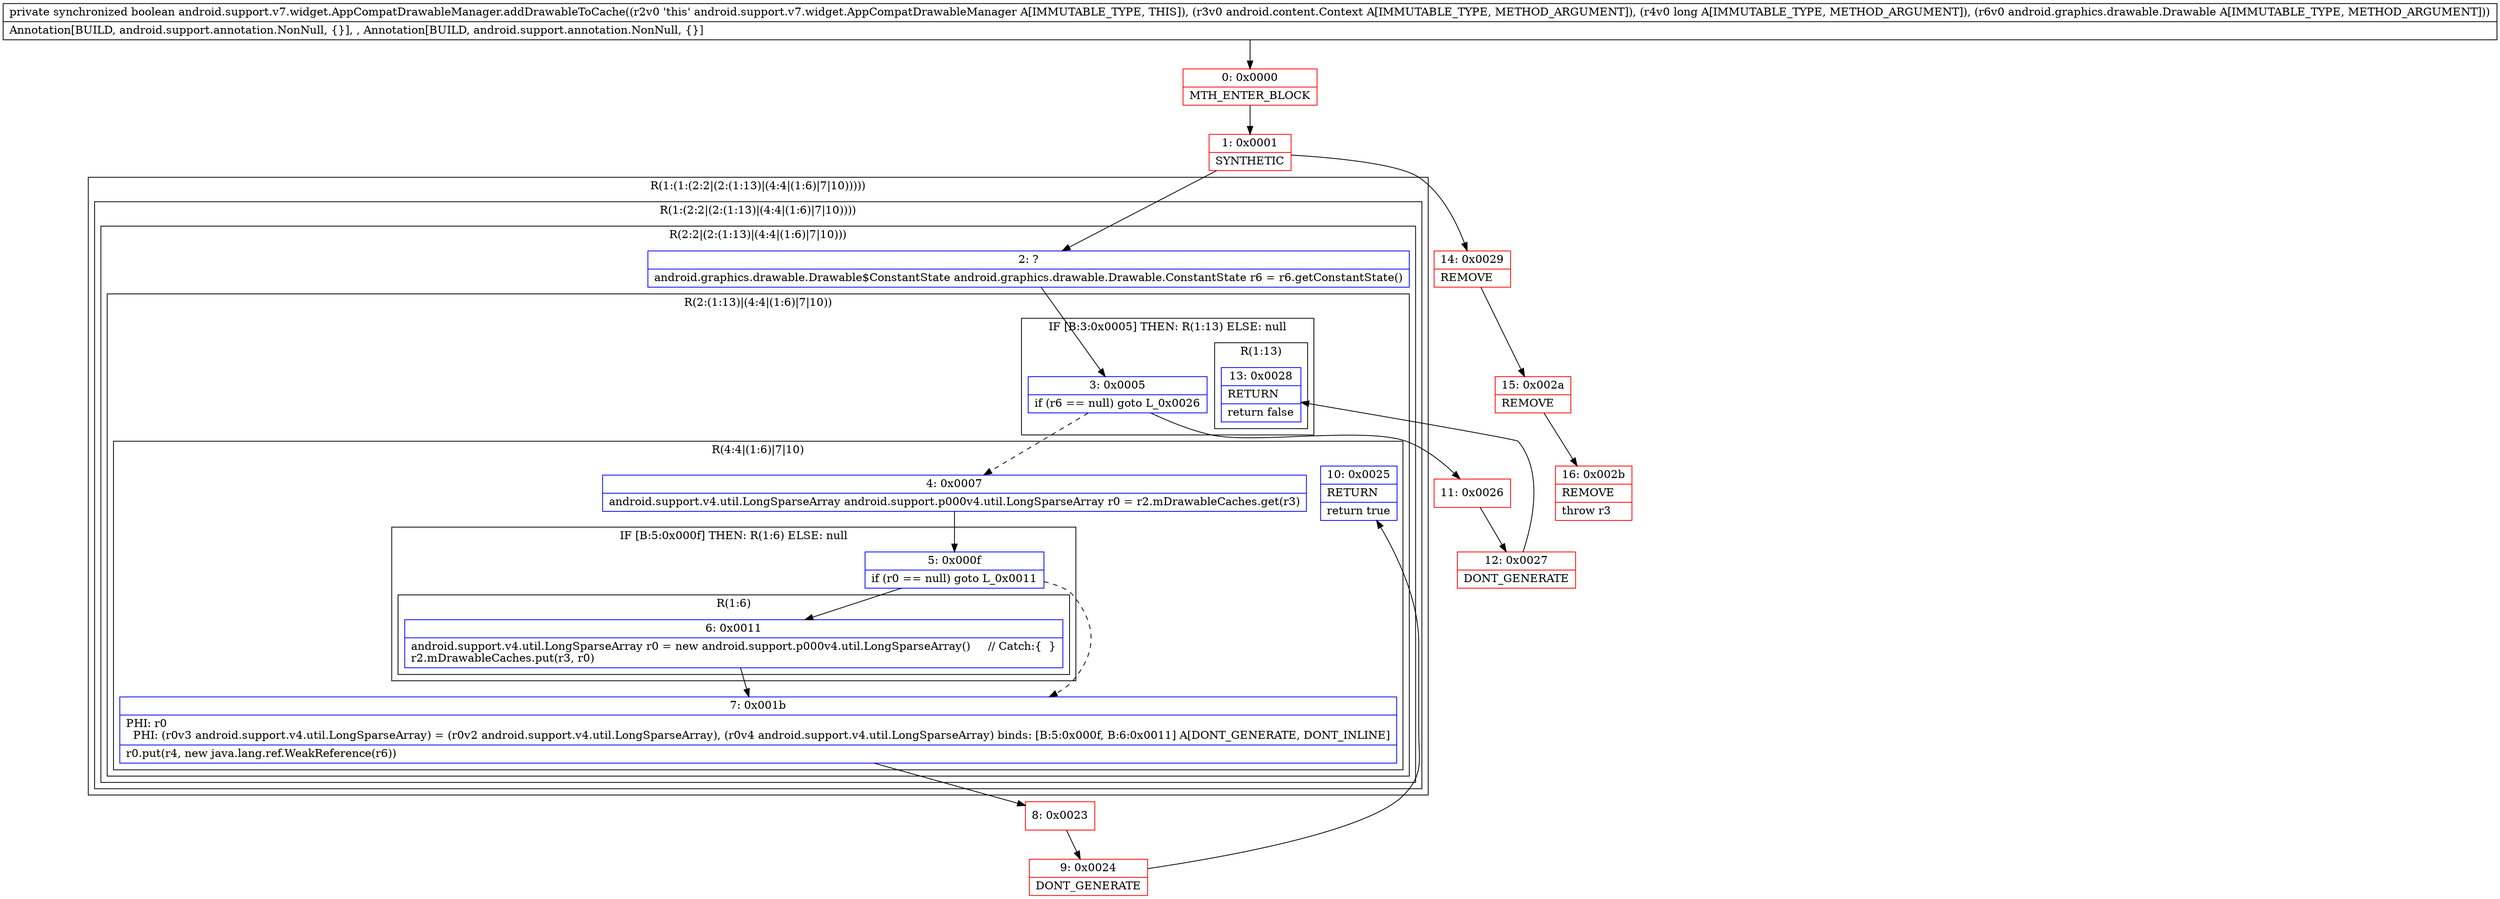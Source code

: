 digraph "CFG forandroid.support.v7.widget.AppCompatDrawableManager.addDrawableToCache(Landroid\/content\/Context;JLandroid\/graphics\/drawable\/Drawable;)Z" {
subgraph cluster_Region_1896960235 {
label = "R(1:(1:(2:2|(2:(1:13)|(4:4|(1:6)|7|10)))))";
node [shape=record,color=blue];
subgraph cluster_Region_125355309 {
label = "R(1:(2:2|(2:(1:13)|(4:4|(1:6)|7|10))))";
node [shape=record,color=blue];
subgraph cluster_Region_993481382 {
label = "R(2:2|(2:(1:13)|(4:4|(1:6)|7|10)))";
node [shape=record,color=blue];
Node_2 [shape=record,label="{2\:\ ?|android.graphics.drawable.Drawable$ConstantState android.graphics.drawable.Drawable.ConstantState r6 = r6.getConstantState()\l}"];
subgraph cluster_Region_1045291456 {
label = "R(2:(1:13)|(4:4|(1:6)|7|10))";
node [shape=record,color=blue];
subgraph cluster_IfRegion_1593552461 {
label = "IF [B:3:0x0005] THEN: R(1:13) ELSE: null";
node [shape=record,color=blue];
Node_3 [shape=record,label="{3\:\ 0x0005|if (r6 == null) goto L_0x0026\l}"];
subgraph cluster_Region_1170966695 {
label = "R(1:13)";
node [shape=record,color=blue];
Node_13 [shape=record,label="{13\:\ 0x0028|RETURN\l|return false\l}"];
}
}
subgraph cluster_Region_376422201 {
label = "R(4:4|(1:6)|7|10)";
node [shape=record,color=blue];
Node_4 [shape=record,label="{4\:\ 0x0007|android.support.v4.util.LongSparseArray android.support.p000v4.util.LongSparseArray r0 = r2.mDrawableCaches.get(r3)\l}"];
subgraph cluster_IfRegion_1730650281 {
label = "IF [B:5:0x000f] THEN: R(1:6) ELSE: null";
node [shape=record,color=blue];
Node_5 [shape=record,label="{5\:\ 0x000f|if (r0 == null) goto L_0x0011\l}"];
subgraph cluster_Region_1711570093 {
label = "R(1:6)";
node [shape=record,color=blue];
Node_6 [shape=record,label="{6\:\ 0x0011|android.support.v4.util.LongSparseArray r0 = new android.support.p000v4.util.LongSparseArray()     \/\/ Catch:\{  \}\lr2.mDrawableCaches.put(r3, r0)\l}"];
}
}
Node_7 [shape=record,label="{7\:\ 0x001b|PHI: r0 \l  PHI: (r0v3 android.support.v4.util.LongSparseArray) = (r0v2 android.support.v4.util.LongSparseArray), (r0v4 android.support.v4.util.LongSparseArray) binds: [B:5:0x000f, B:6:0x0011] A[DONT_GENERATE, DONT_INLINE]\l|r0.put(r4, new java.lang.ref.WeakReference(r6))\l}"];
Node_10 [shape=record,label="{10\:\ 0x0025|RETURN\l|return true\l}"];
}
}
}
}
}
Node_0 [shape=record,color=red,label="{0\:\ 0x0000|MTH_ENTER_BLOCK\l}"];
Node_1 [shape=record,color=red,label="{1\:\ 0x0001|SYNTHETIC\l}"];
Node_8 [shape=record,color=red,label="{8\:\ 0x0023}"];
Node_9 [shape=record,color=red,label="{9\:\ 0x0024|DONT_GENERATE\l}"];
Node_11 [shape=record,color=red,label="{11\:\ 0x0026}"];
Node_12 [shape=record,color=red,label="{12\:\ 0x0027|DONT_GENERATE\l}"];
Node_14 [shape=record,color=red,label="{14\:\ 0x0029|REMOVE\l}"];
Node_15 [shape=record,color=red,label="{15\:\ 0x002a|REMOVE\l}"];
Node_16 [shape=record,color=red,label="{16\:\ 0x002b|REMOVE\l|throw r3\l}"];
MethodNode[shape=record,label="{private synchronized boolean android.support.v7.widget.AppCompatDrawableManager.addDrawableToCache((r2v0 'this' android.support.v7.widget.AppCompatDrawableManager A[IMMUTABLE_TYPE, THIS]), (r3v0 android.content.Context A[IMMUTABLE_TYPE, METHOD_ARGUMENT]), (r4v0 long A[IMMUTABLE_TYPE, METHOD_ARGUMENT]), (r6v0 android.graphics.drawable.Drawable A[IMMUTABLE_TYPE, METHOD_ARGUMENT]))  | Annotation[BUILD, android.support.annotation.NonNull, \{\}], , Annotation[BUILD, android.support.annotation.NonNull, \{\}]\l}"];
MethodNode -> Node_0;
Node_2 -> Node_3;
Node_3 -> Node_4[style=dashed];
Node_3 -> Node_11;
Node_4 -> Node_5;
Node_5 -> Node_6;
Node_5 -> Node_7[style=dashed];
Node_6 -> Node_7;
Node_7 -> Node_8;
Node_0 -> Node_1;
Node_1 -> Node_2;
Node_1 -> Node_14;
Node_8 -> Node_9;
Node_9 -> Node_10;
Node_11 -> Node_12;
Node_12 -> Node_13;
Node_14 -> Node_15;
Node_15 -> Node_16;
}

